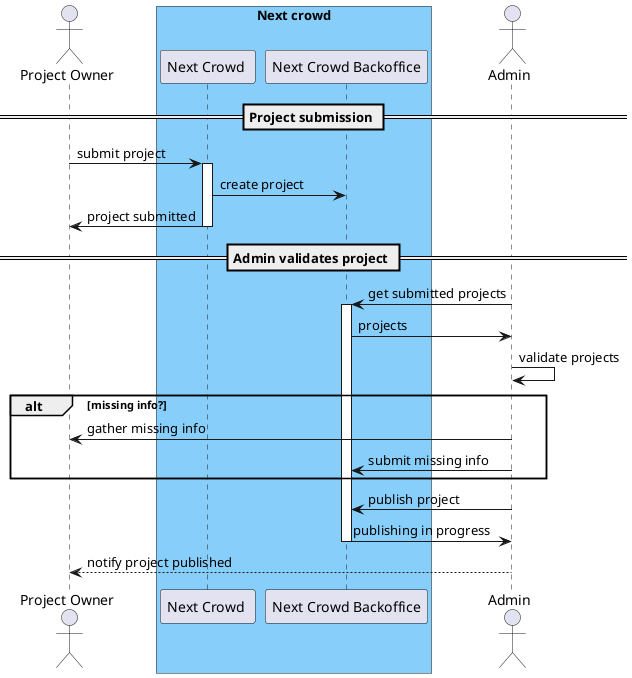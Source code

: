 @startuml

actor "Project Owner" as po
box "Next crowd" #LightSkyBlue
participant "Next Crowd " as wa
participant "Next Crowd Backoffice" as bo
end box
actor "Admin" as a

== Project submission ==

po -> wa: submit project
activate wa
    wa -> bo: create project
    wa -> po: project submitted
deactivate wa

== Admin validates project ==
a -> bo: get submitted projects
activate bo
    bo -> a: projects
    a -> a: validate projects
    alt missing info?
        a -> po: gather missing info

        a -> bo: submit missing info
    end
    a -> bo: publish project
    bo -> a: publishing in progress
deactivate bo
    a --> po: notify project published
@enduml